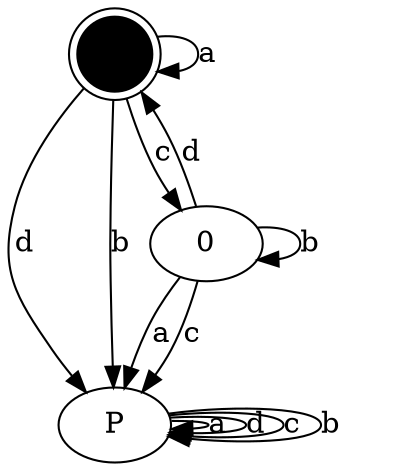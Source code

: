 digraph my_graph {
bgcolor=white;
1 [fillcolor=blurlywood, shape=doublecircle, style=filled];
1 -> 1  [label=a];
1 -> P  [label=d];
1 -> 0  [label=c];
1 -> P  [label=b];
0 -> P  [label=a];
0 -> 1  [label=d];
0 -> P  [label=c];
0 -> 0  [label=b];
P -> P  [label=a];
P -> P  [label=d];
P -> P  [label=c];
P -> P  [label=b];
}
